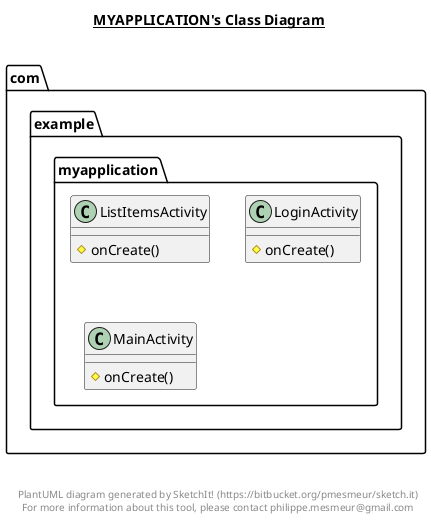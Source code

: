 @startuml

title __MYAPPLICATION's Class Diagram__\n

  namespace com.example.myapplication {
    class com.example.myapplication.ListItemsActivity {
        # onCreate()
    }
  }
  

  namespace com.example.myapplication {
    class com.example.myapplication.LoginActivity {
        # onCreate()
    }
  }
  

  namespace com.example.myapplication {
    class com.example.myapplication.MainActivity {
        # onCreate()
    }
  }
  



right footer


PlantUML diagram generated by SketchIt! (https://bitbucket.org/pmesmeur/sketch.it)
For more information about this tool, please contact philippe.mesmeur@gmail.com
endfooter

@enduml
